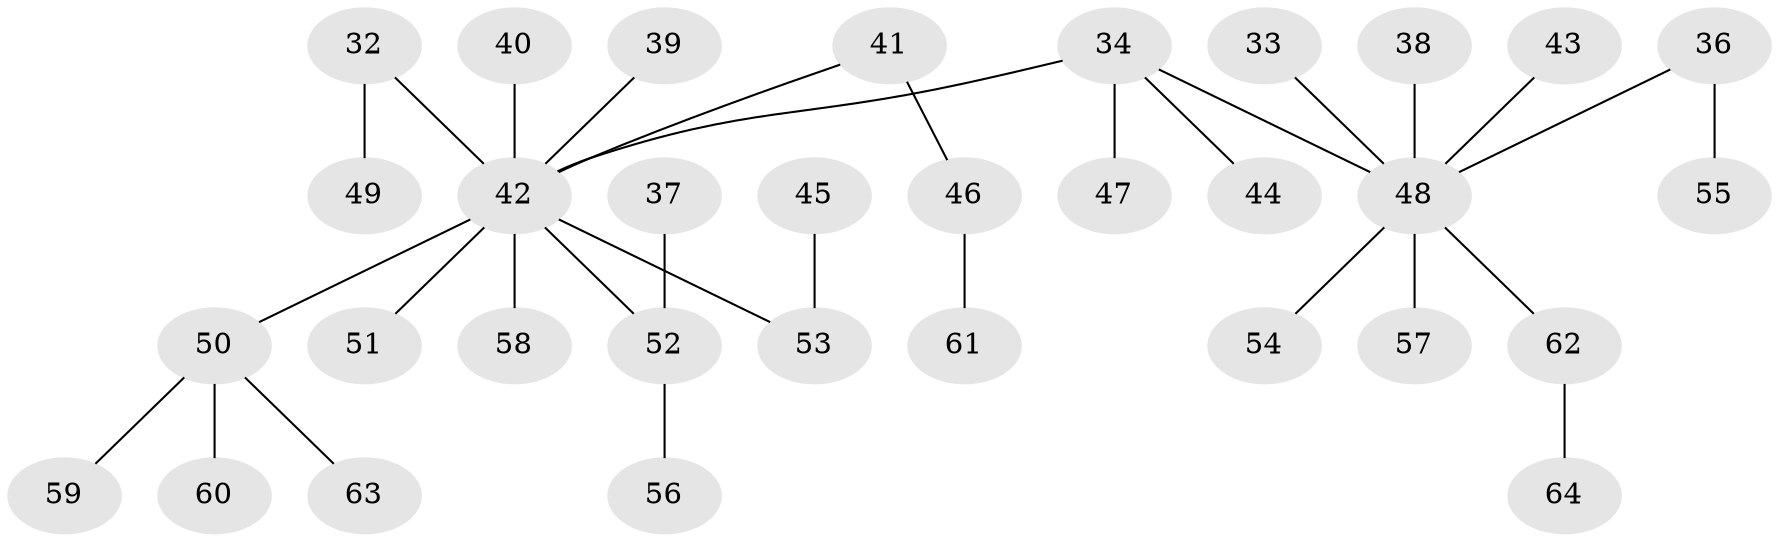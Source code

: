 // original degree distribution, {5: 0.046875, 2: 0.15625, 7: 0.015625, 3: 0.140625, 1: 0.578125, 6: 0.03125, 4: 0.03125}
// Generated by graph-tools (version 1.1) at 2025/53/03/09/25 04:53:34]
// undirected, 32 vertices, 31 edges
graph export_dot {
graph [start="1"]
  node [color=gray90,style=filled];
  32;
  33;
  34 [super="+31"];
  36;
  37;
  38;
  39;
  40;
  41 [super="+35"];
  42 [super="+18+26+13+23+22"];
  43;
  44;
  45;
  46;
  47;
  48 [super="+27+12+11+15+29"];
  49;
  50;
  51;
  52 [super="+14+28"];
  53 [super="+24"];
  54;
  55;
  56;
  57;
  58;
  59;
  60;
  61;
  62;
  63;
  64;
  32 -- 49;
  32 -- 42;
  33 -- 48;
  34 -- 48;
  34 -- 42;
  34 -- 44;
  34 -- 47;
  36 -- 55;
  36 -- 48;
  37 -- 52;
  38 -- 48;
  39 -- 42;
  40 -- 42;
  41 -- 42;
  41 -- 46;
  42 -- 50;
  42 -- 51;
  42 -- 58;
  42 -- 53;
  42 -- 52;
  43 -- 48;
  45 -- 53;
  46 -- 61;
  48 -- 62;
  48 -- 54;
  48 -- 57;
  50 -- 59;
  50 -- 60;
  50 -- 63;
  52 -- 56;
  62 -- 64;
}
